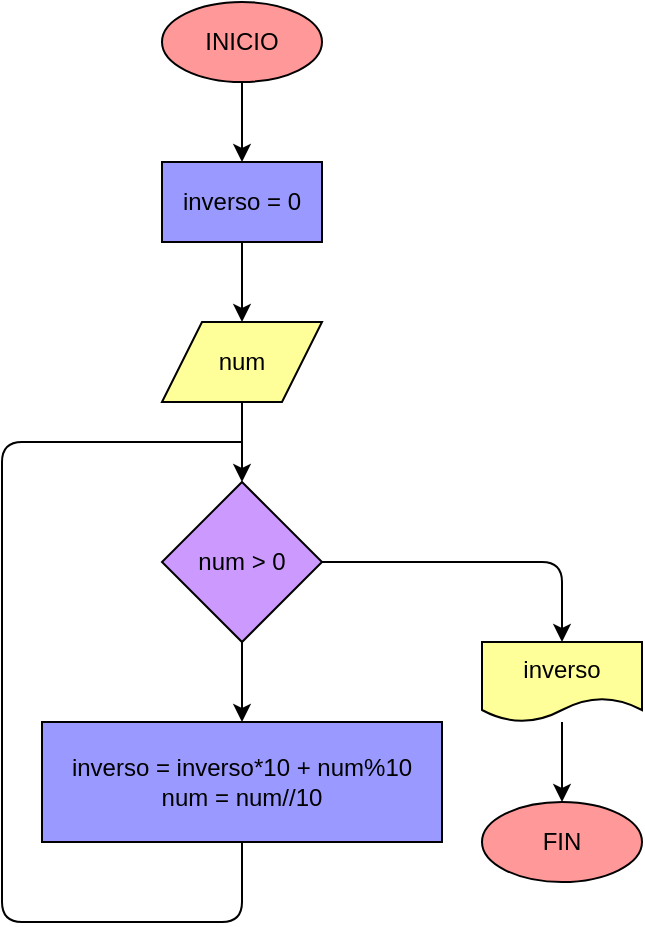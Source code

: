 <mxfile>
    <diagram id="rPu6mfOu-qC-eBQyI-Gy" name="Página-1">
        <mxGraphModel dx="650" dy="516" grid="1" gridSize="10" guides="1" tooltips="1" connect="1" arrows="1" fold="1" page="1" pageScale="1" pageWidth="827" pageHeight="1169" math="0" shadow="0">
            <root>
                <mxCell id="0"/>
                <mxCell id="1" parent="0"/>
                <mxCell id="4" value="" style="edgeStyle=none;html=1;fontColor=#000000;strokeColor=#000000;" edge="1" parent="1" source="2" target="3">
                    <mxGeometry relative="1" as="geometry"/>
                </mxCell>
                <mxCell id="2" value="INICIO" style="ellipse;whiteSpace=wrap;html=1;fillColor=#FF9999;fontColor=#000000;strokeColor=#000000;" vertex="1" parent="1">
                    <mxGeometry x="200" y="120" width="80" height="40" as="geometry"/>
                </mxCell>
                <mxCell id="6" value="" style="edgeStyle=none;html=1;fontColor=#000000;strokeColor=#000000;" edge="1" parent="1" source="3" target="5">
                    <mxGeometry relative="1" as="geometry"/>
                </mxCell>
                <mxCell id="3" value="inverso = 0" style="whiteSpace=wrap;html=1;fillColor=#9999FF;strokeColor=#000000;fontColor=#000000;" vertex="1" parent="1">
                    <mxGeometry x="200" y="200" width="80" height="40" as="geometry"/>
                </mxCell>
                <mxCell id="8" value="" style="edgeStyle=none;html=1;fontColor=#000000;strokeColor=#000000;" edge="1" parent="1" source="5" target="7">
                    <mxGeometry relative="1" as="geometry"/>
                </mxCell>
                <mxCell id="5" value="num" style="shape=parallelogram;perimeter=parallelogramPerimeter;whiteSpace=wrap;html=1;fixedSize=1;fillColor=#FFFF99;strokeColor=#000000;fontColor=#000000;" vertex="1" parent="1">
                    <mxGeometry x="200" y="280" width="80" height="40" as="geometry"/>
                </mxCell>
                <mxCell id="10" value="" style="edgeStyle=none;html=1;fontColor=#000000;strokeColor=#000000;" edge="1" parent="1" source="7" target="9">
                    <mxGeometry relative="1" as="geometry"/>
                </mxCell>
                <mxCell id="14" value="" style="edgeStyle=orthogonalEdgeStyle;html=1;fontColor=#000000;endArrow=classic;endFill=1;strokeColor=#000000;entryX=0.5;entryY=0;entryDx=0;entryDy=0;" edge="1" parent="1" source="7" target="13">
                    <mxGeometry relative="1" as="geometry"/>
                </mxCell>
                <mxCell id="7" value="num &amp;gt; 0" style="rhombus;whiteSpace=wrap;html=1;fillColor=#CC99FF;strokeColor=#000000;fontColor=#000000;" vertex="1" parent="1">
                    <mxGeometry x="200" y="360" width="80" height="80" as="geometry"/>
                </mxCell>
                <mxCell id="11" style="edgeStyle=none;html=1;fontColor=#000000;strokeColor=#000000;endArrow=none;endFill=0;" edge="1" parent="1" source="9">
                    <mxGeometry relative="1" as="geometry">
                        <mxPoint x="240" y="340" as="targetPoint"/>
                        <Array as="points">
                            <mxPoint x="240" y="580"/>
                            <mxPoint x="120" y="580"/>
                            <mxPoint x="120" y="340"/>
                        </Array>
                    </mxGeometry>
                </mxCell>
                <mxCell id="9" value="&lt;div&gt;inverso = inverso*10 + num%10&lt;/div&gt;&lt;div&gt;num = num//10&lt;/div&gt;" style="whiteSpace=wrap;html=1;fillColor=#9999FF;strokeColor=#000000;fontColor=#000000;" vertex="1" parent="1">
                    <mxGeometry x="140" y="480" width="200" height="60" as="geometry"/>
                </mxCell>
                <mxCell id="16" value="" style="edgeStyle=orthogonalEdgeStyle;html=1;fontColor=#000000;endArrow=classic;endFill=1;strokeColor=#000000;" edge="1" parent="1" source="13" target="15">
                    <mxGeometry relative="1" as="geometry"/>
                </mxCell>
                <mxCell id="13" value="inverso" style="shape=document;whiteSpace=wrap;html=1;boundedLbl=1;fillColor=#FFFF99;strokeColor=#000000;fontColor=#000000;" vertex="1" parent="1">
                    <mxGeometry x="360" y="440" width="80" height="40" as="geometry"/>
                </mxCell>
                <mxCell id="15" value="FIN" style="ellipse;whiteSpace=wrap;html=1;fillColor=#FF9999;strokeColor=#000000;fontColor=#000000;" vertex="1" parent="1">
                    <mxGeometry x="360" y="520" width="80" height="40" as="geometry"/>
                </mxCell>
            </root>
        </mxGraphModel>
    </diagram>
</mxfile>
